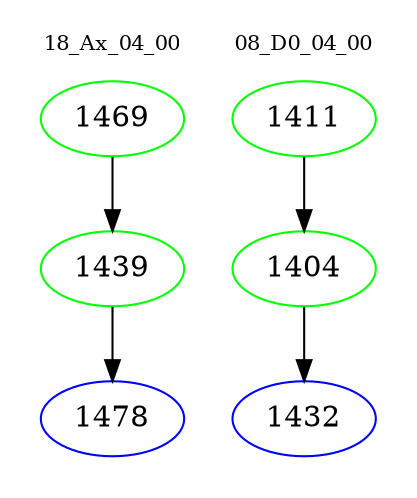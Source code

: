 digraph{
subgraph cluster_0 {
color = white
label = "18_Ax_04_00";
fontsize=10;
T0_1469 [label="1469", color="green"]
T0_1469 -> T0_1439 [color="black"]
T0_1439 [label="1439", color="green"]
T0_1439 -> T0_1478 [color="black"]
T0_1478 [label="1478", color="blue"]
}
subgraph cluster_1 {
color = white
label = "08_D0_04_00";
fontsize=10;
T1_1411 [label="1411", color="green"]
T1_1411 -> T1_1404 [color="black"]
T1_1404 [label="1404", color="green"]
T1_1404 -> T1_1432 [color="black"]
T1_1432 [label="1432", color="blue"]
}
}
